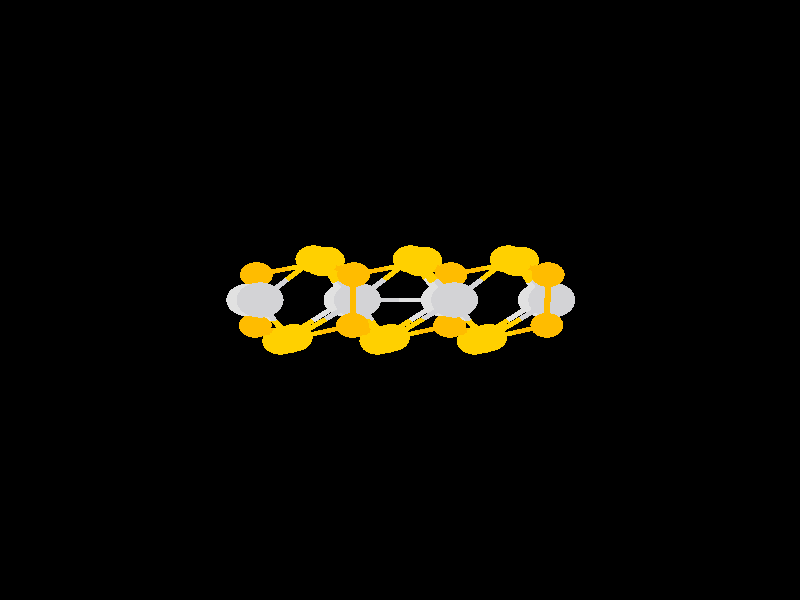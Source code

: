 #include "colors.inc"
#include "finish.inc"

global_settings {assumed_gamma 1 max_trace_level 6}
background {color White transmit 1.0}
camera {orthographic
  right -26.25*x up 26.25*y
  direction 1.00*z
  location <0,0,50.00> look_at <0,0,0>}


light_source {<  2.00,   3.00,  40.00> color White
  area_light <0.70, 0, 0>, <0, 0.70, 0>, 3, 3
  adaptive 1 jitter}
// no fog
#declare simple = finish {phong 0.7}
#declare pale = finish {ambient 0.5 diffuse 0.85 roughness 0.001 specular 0.200 }
#declare intermediate = finish {ambient 0.3 diffuse 0.6 specular 0.1 roughness 0.04}
#declare vmd = finish {ambient 0.0 diffuse 0.65 phong 0.1 phong_size 40.0 specular 0.5 }
#declare jmol = finish {ambient 0.2 diffuse 0.6 specular 1 roughness 0.001 metallic}
#declare ase2 = finish {ambient 0.05 brilliance 3 diffuse 0.6 metallic specular 0.7 roughness 0.04 reflection 0.15}
#declare ase3 = finish {ambient 0.15 brilliance 2 diffuse 0.6 metallic specular 1.0 roughness 0.001 reflection 0.0}
#declare glass = finish {ambient 0.05 diffuse 0.3 specular 1.0 roughness 0.001}
#declare glass2 = finish {ambient 0.01 diffuse 0.3 specular 1.0 reflection 0.25 roughness 0.001}
#declare Rcell = 0.000;
#declare Rbond = 0.100;

#macro atom(LOC, R, COL, TRANS, FIN)
  sphere{LOC, R texture{pigment{color COL transmit TRANS} finish{FIN}}}
#end
#macro constrain(LOC, R, COL, TRANS FIN)
union{torus{R, Rcell rotate 45*z texture{pigment{color COL transmit TRANS} finish{FIN}}}
     torus{R, Rcell rotate -45*z texture{pigment{color COL transmit TRANS} finish{FIN}}}
     translate LOC}
#end

cylinder {<-12.50, -12.50,  -0.00>, < 12.50, -12.50,  -0.00>, Rcell pigment {Black}}
cylinder {<-12.50, -12.50, -25.00>, < 12.50, -12.50, -25.00>, Rcell pigment {Black}}
cylinder {<-12.50,  12.50, -25.00>, < 12.50,  12.50, -25.00>, Rcell pigment {Black}}
cylinder {<-12.50,  12.50,   0.00>, < 12.50,  12.50,   0.00>, Rcell pigment {Black}}
cylinder {<-12.50, -12.50,  -0.00>, <-12.50, -12.50, -25.00>, Rcell pigment {Black}}
cylinder {< 12.50, -12.50,  -0.00>, < 12.50, -12.50, -25.00>, Rcell pigment {Black}}
cylinder {< 12.50,  12.50,   0.00>, < 12.50,  12.50, -25.00>, Rcell pigment {Black}}
cylinder {<-12.50,  12.50,   0.00>, <-12.50,  12.50, -25.00>, Rcell pigment {Black}}
cylinder {<-12.50, -12.50,  -0.00>, <-12.50,  12.50,   0.00>, Rcell pigment {Black}}
cylinder {< 12.50, -12.50,  -0.00>, < 12.50,  12.50,   0.00>, Rcell pigment {Black}}
cylinder {< 12.50, -12.50, -25.00>, < 12.50,  12.50, -25.00>, Rcell pigment {Black}}
cylinder {<-12.50, -12.50, -25.00>, <-12.50,  12.50, -25.00>, Rcell pigment {Black}}
atom(< -4.59,  -0.00,  -7.78>, 0.77, rgb <0.65, 0.65, 0.67>, 0.0, ase3) // #0
atom(< -1.52,   1.11,  -9.74>, 0.54, rgb <1.00, 0.50, 0.00>, 0.0, ase3) // #1
atom(< -1.56,  -1.11,  -9.67>, 0.54, rgb <1.00, 0.50, 0.00>, 0.0, ase3) // #2
atom(< -4.98,   0.00, -11.69>, 0.72, rgb <0.75, 0.75, 0.75>, 0.0, ase3) // #3
atom(< -2.83,   1.79,  -8.03>, 0.60, rgb <1.00, 0.63, 0.00>, 0.0, ase3) // #4
atom(< -3.68,  -1.73,  -9.47>, 0.60, rgb <1.00, 0.63, 0.00>, 0.0, ase3) // #5
atom(< -4.71,   1.11, -15.27>, 0.54, rgb <1.00, 0.50, 0.00>, 0.0, ase3) // #6
atom(< -4.75,  -1.11, -15.20>, 0.54, rgb <1.00, 0.50, 0.00>, 0.0, ase3) // #7
atom(<  1.79,  -0.00,  -7.78>, 0.77, rgb <0.65, 0.65, 0.67>, 0.0, ase3) // #8
atom(<  4.86,   1.11,  -9.74>, 0.54, rgb <1.00, 0.50, 0.00>, 0.0, ase3) // #9
atom(<  4.82,  -1.11,  -9.67>, 0.54, rgb <1.00, 0.50, 0.00>, 0.0, ase3) // #10
atom(< -1.40,  -0.00, -13.31>, 0.77, rgb <0.65, 0.65, 0.67>, 0.0, ase3) // #11
atom(< -2.41,   1.73, -11.68>, 0.60, rgb <1.00, 0.63, 0.00>, 0.0, ase3) // #12
atom(<  1.40,   0.00, -11.69>, 0.72, rgb <0.75, 0.75, 0.75>, 0.0, ase3) // #13
atom(<  0.63,   1.65,  -9.50>, 0.60, rgb <1.00, 0.63, 0.00>, 0.0, ase3) // #14
atom(<  3.55,   1.79,  -8.03>, 0.60, rgb <1.00, 0.63, 0.00>, 0.0, ase3) // #15
atom(<  2.70,  -1.73,  -9.47>, 0.60, rgb <1.00, 0.63, 0.00>, 0.0, ase3) // #16
atom(< -0.73,  -1.79, -11.67>, 0.60, rgb <1.00, 0.63, 0.00>, 0.0, ase3) // #17
atom(< -0.28,  -1.65,  -7.93>, 0.60, rgb <1.00, 0.63, 0.00>, 0.0, ase3) // #18
atom(<  1.67,   1.11, -15.27>, 0.54, rgb <1.00, 0.50, 0.00>, 0.0, ase3) // #19
atom(<  1.63,  -1.11, -15.20>, 0.54, rgb <1.00, 0.50, 0.00>, 0.0, ase3) // #20
atom(< -1.79,   0.00, -17.22>, 0.72, rgb <0.75, 0.75, 0.75>, 0.0, ase3) // #21
atom(< -2.56,   1.65, -15.02>, 0.60, rgb <1.00, 0.63, 0.00>, 0.0, ase3) // #22
atom(<  0.36,   1.79, -13.55>, 0.60, rgb <1.00, 0.63, 0.00>, 0.0, ase3) // #23
atom(< -0.49,  -1.73, -15.00>, 0.60, rgb <1.00, 0.63, 0.00>, 0.0, ase3) // #24
atom(< -3.92,  -1.79, -17.19>, 0.60, rgb <1.00, 0.63, 0.00>, 0.0, ase3) // #25
atom(< -3.47,  -1.65, -13.45>, 0.60, rgb <1.00, 0.63, 0.00>, 0.0, ase3) // #26
atom(<  4.98,  -0.00, -13.31>, 0.77, rgb <0.65, 0.65, 0.67>, 0.0, ase3) // #27
atom(<  3.97,   1.73, -11.68>, 0.60, rgb <1.00, 0.63, 0.00>, 0.0, ase3) // #28
atom(<  0.78,   1.73, -17.20>, 0.60, rgb <1.00, 0.63, 0.00>, 0.0, ase3) // #29
atom(<  4.59,   0.00, -17.22>, 0.72, rgb <0.75, 0.75, 0.75>, 0.0, ase3) // #30
atom(<  3.82,   1.65, -15.02>, 0.60, rgb <1.00, 0.63, 0.00>, 0.0, ase3) // #31
atom(<  2.46,  -1.79, -17.19>, 0.60, rgb <1.00, 0.63, 0.00>, 0.0, ase3) // #32
atom(<  2.91,  -1.65, -13.45>, 0.60, rgb <1.00, 0.63, 0.00>, 0.0, ase3) // #33
cylinder {< -4.59,  -0.00,  -7.78>, < -3.71,   0.89,  -7.91>, Rbond texture{pigment {color rgb <0.65, 0.65, 0.67> transmit 0.0} finish{ase3}}}
cylinder {< -2.83,   1.79,  -8.03>, < -3.71,   0.89,  -7.91>, Rbond texture{pigment {color rgb <1.00, 0.63, 0.00> transmit 0.0} finish{ase3}}}
cylinder {< -4.59,  -0.00,  -7.78>, < -4.14,  -0.86,  -8.63>, Rbond texture{pigment {color rgb <0.65, 0.65, 0.67> transmit 0.0} finish{ase3}}}
cylinder {< -3.68,  -1.73,  -9.47>, < -4.14,  -0.86,  -8.63>, Rbond texture{pigment {color rgb <1.00, 0.63, 0.00> transmit 0.0} finish{ase3}}}
cylinder {< -1.52,   1.11,  -9.74>, < -1.54,  -0.00,  -9.71>, Rbond texture{pigment {color rgb <1.00, 0.50, 0.00> transmit 0.0} finish{ase3}}}
cylinder {< -1.56,  -1.11,  -9.67>, < -1.54,  -0.00,  -9.71>, Rbond texture{pigment {color rgb <1.00, 0.50, 0.00> transmit 0.0} finish{ase3}}}
cylinder {< -1.52,   1.11,  -9.74>, < -2.18,   1.45,  -8.88>, Rbond texture{pigment {color rgb <1.00, 0.50, 0.00> transmit 0.0} finish{ase3}}}
cylinder {< -2.83,   1.79,  -8.03>, < -2.18,   1.45,  -8.88>, Rbond texture{pigment {color rgb <1.00, 0.63, 0.00> transmit 0.0} finish{ase3}}}
cylinder {< -1.52,   1.11,  -9.74>, < -1.96,   1.42, -10.71>, Rbond texture{pigment {color rgb <1.00, 0.50, 0.00> transmit 0.0} finish{ase3}}}
cylinder {< -2.41,   1.73, -11.68>, < -1.96,   1.42, -10.71>, Rbond texture{pigment {color rgb <1.00, 0.63, 0.00> transmit 0.0} finish{ase3}}}
cylinder {< -1.52,   1.11,  -9.74>, < -0.45,   1.38,  -9.62>, Rbond texture{pigment {color rgb <1.00, 0.50, 0.00> transmit 0.0} finish{ase3}}}
cylinder {<  0.63,   1.65,  -9.50>, < -0.45,   1.38,  -9.62>, Rbond texture{pigment {color rgb <1.00, 0.63, 0.00> transmit 0.0} finish{ase3}}}
cylinder {< -1.56,  -1.11,  -9.67>, < -0.92,  -1.38,  -8.80>, Rbond texture{pigment {color rgb <1.00, 0.50, 0.00> transmit 0.0} finish{ase3}}}
cylinder {< -0.28,  -1.65,  -7.93>, < -0.92,  -1.38,  -8.80>, Rbond texture{pigment {color rgb <1.00, 0.63, 0.00> transmit 0.0} finish{ase3}}}
cylinder {< -1.56,  -1.11,  -9.67>, < -2.62,  -1.42,  -9.57>, Rbond texture{pigment {color rgb <1.00, 0.50, 0.00> transmit 0.0} finish{ase3}}}
cylinder {< -3.68,  -1.73,  -9.47>, < -2.62,  -1.42,  -9.57>, Rbond texture{pigment {color rgb <1.00, 0.63, 0.00> transmit 0.0} finish{ase3}}}
cylinder {< -1.56,  -1.11,  -9.67>, < -1.15,  -1.45, -10.67>, Rbond texture{pigment {color rgb <1.00, 0.50, 0.00> transmit 0.0} finish{ase3}}}
cylinder {< -0.73,  -1.79, -11.67>, < -1.15,  -1.45, -10.67>, Rbond texture{pigment {color rgb <1.00, 0.63, 0.00> transmit 0.0} finish{ase3}}}
cylinder {< -4.98,   0.00, -11.69>, < -4.22,  -0.83, -12.57>, Rbond texture{pigment {color rgb <0.75, 0.75, 0.75> transmit 0.0} finish{ase3}}}
cylinder {< -3.47,  -1.65, -13.45>, < -4.22,  -0.83, -12.57>, Rbond texture{pigment {color rgb <1.00, 0.63, 0.00> transmit 0.0} finish{ase3}}}
cylinder {< -4.71,   1.11, -15.27>, < -3.64,   1.38, -15.15>, Rbond texture{pigment {color rgb <1.00, 0.50, 0.00> transmit 0.0} finish{ase3}}}
cylinder {< -2.56,   1.65, -15.02>, < -3.64,   1.38, -15.15>, Rbond texture{pigment {color rgb <1.00, 0.63, 0.00> transmit 0.0} finish{ase3}}}
cylinder {< -4.71,   1.11, -15.27>, < -4.73,  -0.00, -15.23>, Rbond texture{pigment {color rgb <1.00, 0.50, 0.00> transmit 0.0} finish{ase3}}}
cylinder {< -4.75,  -1.11, -15.20>, < -4.73,  -0.00, -15.23>, Rbond texture{pigment {color rgb <1.00, 0.50, 0.00> transmit 0.0} finish{ase3}}}
cylinder {< -4.75,  -1.11, -15.20>, < -4.34,  -1.45, -16.19>, Rbond texture{pigment {color rgb <1.00, 0.50, 0.00> transmit 0.0} finish{ase3}}}
cylinder {< -3.92,  -1.79, -17.19>, < -4.34,  -1.45, -16.19>, Rbond texture{pigment {color rgb <1.00, 0.63, 0.00> transmit 0.0} finish{ase3}}}
cylinder {< -4.75,  -1.11, -15.20>, < -4.11,  -1.38, -14.33>, Rbond texture{pigment {color rgb <1.00, 0.50, 0.00> transmit 0.0} finish{ase3}}}
cylinder {< -3.47,  -1.65, -13.45>, < -4.11,  -1.38, -14.33>, Rbond texture{pigment {color rgb <1.00, 0.63, 0.00> transmit 0.0} finish{ase3}}}
cylinder {<  1.79,  -0.00,  -7.78>, <  0.76,  -0.83,  -7.86>, Rbond texture{pigment {color rgb <0.65, 0.65, 0.67> transmit 0.0} finish{ase3}}}
cylinder {< -0.28,  -1.65,  -7.93>, <  0.76,  -0.83,  -7.86>, Rbond texture{pigment {color rgb <1.00, 0.63, 0.00> transmit 0.0} finish{ase3}}}
cylinder {<  1.79,  -0.00,  -7.78>, <  1.21,   0.83,  -8.64>, Rbond texture{pigment {color rgb <0.65, 0.65, 0.67> transmit 0.0} finish{ase3}}}
cylinder {<  0.63,   1.65,  -9.50>, <  1.21,   0.83,  -8.64>, Rbond texture{pigment {color rgb <1.00, 0.63, 0.00> transmit 0.0} finish{ase3}}}
cylinder {<  1.79,  -0.00,  -7.78>, <  2.67,   0.89,  -7.91>, Rbond texture{pigment {color rgb <0.65, 0.65, 0.67> transmit 0.0} finish{ase3}}}
cylinder {<  3.55,   1.79,  -8.03>, <  2.67,   0.89,  -7.91>, Rbond texture{pigment {color rgb <1.00, 0.63, 0.00> transmit 0.0} finish{ase3}}}
cylinder {<  1.79,  -0.00,  -7.78>, <  2.24,  -0.86,  -8.63>, Rbond texture{pigment {color rgb <0.65, 0.65, 0.67> transmit 0.0} finish{ase3}}}
cylinder {<  2.70,  -1.73,  -9.47>, <  2.24,  -0.86,  -8.63>, Rbond texture{pigment {color rgb <1.00, 0.63, 0.00> transmit 0.0} finish{ase3}}}
cylinder {<  4.86,   1.11,  -9.74>, <  4.20,   1.45,  -8.88>, Rbond texture{pigment {color rgb <1.00, 0.50, 0.00> transmit 0.0} finish{ase3}}}
cylinder {<  3.55,   1.79,  -8.03>, <  4.20,   1.45,  -8.88>, Rbond texture{pigment {color rgb <1.00, 0.63, 0.00> transmit 0.0} finish{ase3}}}
cylinder {<  4.86,   1.11,  -9.74>, <  4.42,   1.42, -10.71>, Rbond texture{pigment {color rgb <1.00, 0.50, 0.00> transmit 0.0} finish{ase3}}}
cylinder {<  3.97,   1.73, -11.68>, <  4.42,   1.42, -10.71>, Rbond texture{pigment {color rgb <1.00, 0.63, 0.00> transmit 0.0} finish{ase3}}}
cylinder {<  4.86,   1.11,  -9.74>, <  4.84,  -0.00,  -9.71>, Rbond texture{pigment {color rgb <1.00, 0.50, 0.00> transmit 0.0} finish{ase3}}}
cylinder {<  4.82,  -1.11,  -9.67>, <  4.84,  -0.00,  -9.71>, Rbond texture{pigment {color rgb <1.00, 0.50, 0.00> transmit 0.0} finish{ase3}}}
cylinder {<  4.82,  -1.11,  -9.67>, <  3.76,  -1.42,  -9.57>, Rbond texture{pigment {color rgb <1.00, 0.50, 0.00> transmit 0.0} finish{ase3}}}
cylinder {<  2.70,  -1.73,  -9.47>, <  3.76,  -1.42,  -9.57>, Rbond texture{pigment {color rgb <1.00, 0.63, 0.00> transmit 0.0} finish{ase3}}}
cylinder {< -1.40,  -0.00, -13.31>, < -1.91,   0.86, -12.49>, Rbond texture{pigment {color rgb <0.65, 0.65, 0.67> transmit 0.0} finish{ase3}}}
cylinder {< -2.41,   1.73, -11.68>, < -1.91,   0.86, -12.49>, Rbond texture{pigment {color rgb <1.00, 0.63, 0.00> transmit 0.0} finish{ase3}}}
cylinder {< -1.40,  -0.00, -13.31>, < -1.07,  -0.89, -12.49>, Rbond texture{pigment {color rgb <0.65, 0.65, 0.67> transmit 0.0} finish{ase3}}}
cylinder {< -0.73,  -1.79, -11.67>, < -1.07,  -0.89, -12.49>, Rbond texture{pigment {color rgb <1.00, 0.63, 0.00> transmit 0.0} finish{ase3}}}
cylinder {< -1.40,  -0.00, -13.31>, < -1.98,   0.83, -14.17>, Rbond texture{pigment {color rgb <0.65, 0.65, 0.67> transmit 0.0} finish{ase3}}}
cylinder {< -2.56,   1.65, -15.02>, < -1.98,   0.83, -14.17>, Rbond texture{pigment {color rgb <1.00, 0.63, 0.00> transmit 0.0} finish{ase3}}}
cylinder {< -1.40,  -0.00, -13.31>, < -2.43,  -0.83, -13.38>, Rbond texture{pigment {color rgb <0.65, 0.65, 0.67> transmit 0.0} finish{ase3}}}
cylinder {< -3.47,  -1.65, -13.45>, < -2.43,  -0.83, -13.38>, Rbond texture{pigment {color rgb <1.00, 0.63, 0.00> transmit 0.0} finish{ase3}}}
cylinder {< -1.40,  -0.00, -13.31>, < -0.95,  -0.86, -14.15>, Rbond texture{pigment {color rgb <0.65, 0.65, 0.67> transmit 0.0} finish{ase3}}}
cylinder {< -0.49,  -1.73, -15.00>, < -0.95,  -0.86, -14.15>, Rbond texture{pigment {color rgb <1.00, 0.63, 0.00> transmit 0.0} finish{ase3}}}
cylinder {< -1.40,  -0.00, -13.31>, < -0.00,   0.00, -12.50>, Rbond texture{pigment {color rgb <0.65, 0.65, 0.67> transmit 0.0} finish{ase3}}}
cylinder {<  1.40,   0.00, -11.69>, < -0.00,   0.00, -12.50>, Rbond texture{pigment {color rgb <0.75, 0.75, 0.75> transmit 0.0} finish{ase3}}}
cylinder {< -1.40,  -0.00, -13.31>, < -0.52,   0.89, -13.43>, Rbond texture{pigment {color rgb <0.65, 0.65, 0.67> transmit 0.0} finish{ase3}}}
cylinder {<  0.36,   1.79, -13.55>, < -0.52,   0.89, -13.43>, Rbond texture{pigment {color rgb <1.00, 0.63, 0.00> transmit 0.0} finish{ase3}}}
cylinder {<  1.40,   0.00, -11.69>, <  0.34,  -0.89, -11.68>, Rbond texture{pigment {color rgb <0.75, 0.75, 0.75> transmit 0.0} finish{ase3}}}
cylinder {< -0.73,  -1.79, -11.67>, <  0.34,  -0.89, -11.68>, Rbond texture{pigment {color rgb <1.00, 0.63, 0.00> transmit 0.0} finish{ase3}}}
cylinder {<  1.40,   0.00, -11.69>, <  1.02,   0.83, -10.59>, Rbond texture{pigment {color rgb <0.75, 0.75, 0.75> transmit 0.0} finish{ase3}}}
cylinder {<  0.63,   1.65,  -9.50>, <  1.02,   0.83, -10.59>, Rbond texture{pigment {color rgb <1.00, 0.63, 0.00> transmit 0.0} finish{ase3}}}
cylinder {<  1.40,   0.00, -11.69>, <  2.16,  -0.83, -12.57>, Rbond texture{pigment {color rgb <0.75, 0.75, 0.75> transmit 0.0} finish{ase3}}}
cylinder {<  2.91,  -1.65, -13.45>, <  2.16,  -0.83, -12.57>, Rbond texture{pigment {color rgb <1.00, 0.63, 0.00> transmit 0.0} finish{ase3}}}
cylinder {<  1.40,   0.00, -11.69>, <  0.88,   0.89, -12.62>, Rbond texture{pigment {color rgb <0.75, 0.75, 0.75> transmit 0.0} finish{ase3}}}
cylinder {<  0.36,   1.79, -13.55>, <  0.88,   0.89, -12.62>, Rbond texture{pigment {color rgb <1.00, 0.63, 0.00> transmit 0.0} finish{ase3}}}
cylinder {<  1.67,   1.11, -15.27>, <  1.65,  -0.00, -15.23>, Rbond texture{pigment {color rgb <1.00, 0.50, 0.00> transmit 0.0} finish{ase3}}}
cylinder {<  1.63,  -1.11, -15.20>, <  1.65,  -0.00, -15.23>, Rbond texture{pigment {color rgb <1.00, 0.50, 0.00> transmit 0.0} finish{ase3}}}
cylinder {<  1.67,   1.11, -15.27>, <  2.74,   1.38, -15.15>, Rbond texture{pigment {color rgb <1.00, 0.50, 0.00> transmit 0.0} finish{ase3}}}
cylinder {<  3.82,   1.65, -15.02>, <  2.74,   1.38, -15.15>, Rbond texture{pigment {color rgb <1.00, 0.63, 0.00> transmit 0.0} finish{ase3}}}
cylinder {<  1.67,   1.11, -15.27>, <  1.01,   1.45, -14.41>, Rbond texture{pigment {color rgb <1.00, 0.50, 0.00> transmit 0.0} finish{ase3}}}
cylinder {<  0.36,   1.79, -13.55>, <  1.01,   1.45, -14.41>, Rbond texture{pigment {color rgb <1.00, 0.63, 0.00> transmit 0.0} finish{ase3}}}
cylinder {<  1.67,   1.11, -15.27>, <  1.23,   1.42, -16.24>, Rbond texture{pigment {color rgb <1.00, 0.50, 0.00> transmit 0.0} finish{ase3}}}
cylinder {<  0.78,   1.73, -17.20>, <  1.23,   1.42, -16.24>, Rbond texture{pigment {color rgb <1.00, 0.63, 0.00> transmit 0.0} finish{ase3}}}
cylinder {<  1.63,  -1.11, -15.20>, <  0.57,  -1.42, -15.10>, Rbond texture{pigment {color rgb <1.00, 0.50, 0.00> transmit 0.0} finish{ase3}}}
cylinder {< -0.49,  -1.73, -15.00>, <  0.57,  -1.42, -15.10>, Rbond texture{pigment {color rgb <1.00, 0.63, 0.00> transmit 0.0} finish{ase3}}}
cylinder {<  1.63,  -1.11, -15.20>, <  2.27,  -1.38, -14.33>, Rbond texture{pigment {color rgb <1.00, 0.50, 0.00> transmit 0.0} finish{ase3}}}
cylinder {<  2.91,  -1.65, -13.45>, <  2.27,  -1.38, -14.33>, Rbond texture{pigment {color rgb <1.00, 0.63, 0.00> transmit 0.0} finish{ase3}}}
cylinder {<  1.63,  -1.11, -15.20>, <  2.04,  -1.45, -16.19>, Rbond texture{pigment {color rgb <1.00, 0.50, 0.00> transmit 0.0} finish{ase3}}}
cylinder {<  2.46,  -1.79, -17.19>, <  2.04,  -1.45, -16.19>, Rbond texture{pigment {color rgb <1.00, 0.63, 0.00> transmit 0.0} finish{ase3}}}
cylinder {< -1.79,   0.00, -17.22>, < -2.17,   0.83, -16.12>, Rbond texture{pigment {color rgb <0.75, 0.75, 0.75> transmit 0.0} finish{ase3}}}
cylinder {< -2.56,   1.65, -15.02>, < -2.17,   0.83, -16.12>, Rbond texture{pigment {color rgb <1.00, 0.63, 0.00> transmit 0.0} finish{ase3}}}
cylinder {< -1.79,   0.00, -17.22>, < -2.85,  -0.89, -17.20>, Rbond texture{pigment {color rgb <0.75, 0.75, 0.75> transmit 0.0} finish{ase3}}}
cylinder {< -3.92,  -1.79, -17.19>, < -2.85,  -0.89, -17.20>, Rbond texture{pigment {color rgb <1.00, 0.63, 0.00> transmit 0.0} finish{ase3}}}
cylinder {<  4.98,  -0.00, -13.31>, <  4.47,   0.86, -12.49>, Rbond texture{pigment {color rgb <0.65, 0.65, 0.67> transmit 0.0} finish{ase3}}}
cylinder {<  3.97,   1.73, -11.68>, <  4.47,   0.86, -12.49>, Rbond texture{pigment {color rgb <1.00, 0.63, 0.00> transmit 0.0} finish{ase3}}}
cylinder {<  4.98,  -0.00, -13.31>, <  3.95,  -0.83, -13.38>, Rbond texture{pigment {color rgb <0.65, 0.65, 0.67> transmit 0.0} finish{ase3}}}
cylinder {<  2.91,  -1.65, -13.45>, <  3.95,  -0.83, -13.38>, Rbond texture{pigment {color rgb <1.00, 0.63, 0.00> transmit 0.0} finish{ase3}}}
cylinder {<  4.98,  -0.00, -13.31>, <  4.40,   0.83, -14.17>, Rbond texture{pigment {color rgb <0.65, 0.65, 0.67> transmit 0.0} finish{ase3}}}
cylinder {<  3.82,   1.65, -15.02>, <  4.40,   0.83, -14.17>, Rbond texture{pigment {color rgb <1.00, 0.63, 0.00> transmit 0.0} finish{ase3}}}
cylinder {<  4.59,   0.00, -17.22>, <  3.53,  -0.89, -17.20>, Rbond texture{pigment {color rgb <0.75, 0.75, 0.75> transmit 0.0} finish{ase3}}}
cylinder {<  2.46,  -1.79, -17.19>, <  3.53,  -0.89, -17.20>, Rbond texture{pigment {color rgb <1.00, 0.63, 0.00> transmit 0.0} finish{ase3}}}
cylinder {<  4.59,   0.00, -17.22>, <  4.21,   0.83, -16.12>, Rbond texture{pigment {color rgb <0.75, 0.75, 0.75> transmit 0.0} finish{ase3}}}
cylinder {<  3.82,   1.65, -15.02>, <  4.21,   0.83, -16.12>, Rbond texture{pigment {color rgb <1.00, 0.63, 0.00> transmit 0.0} finish{ase3}}}
// no constraints
